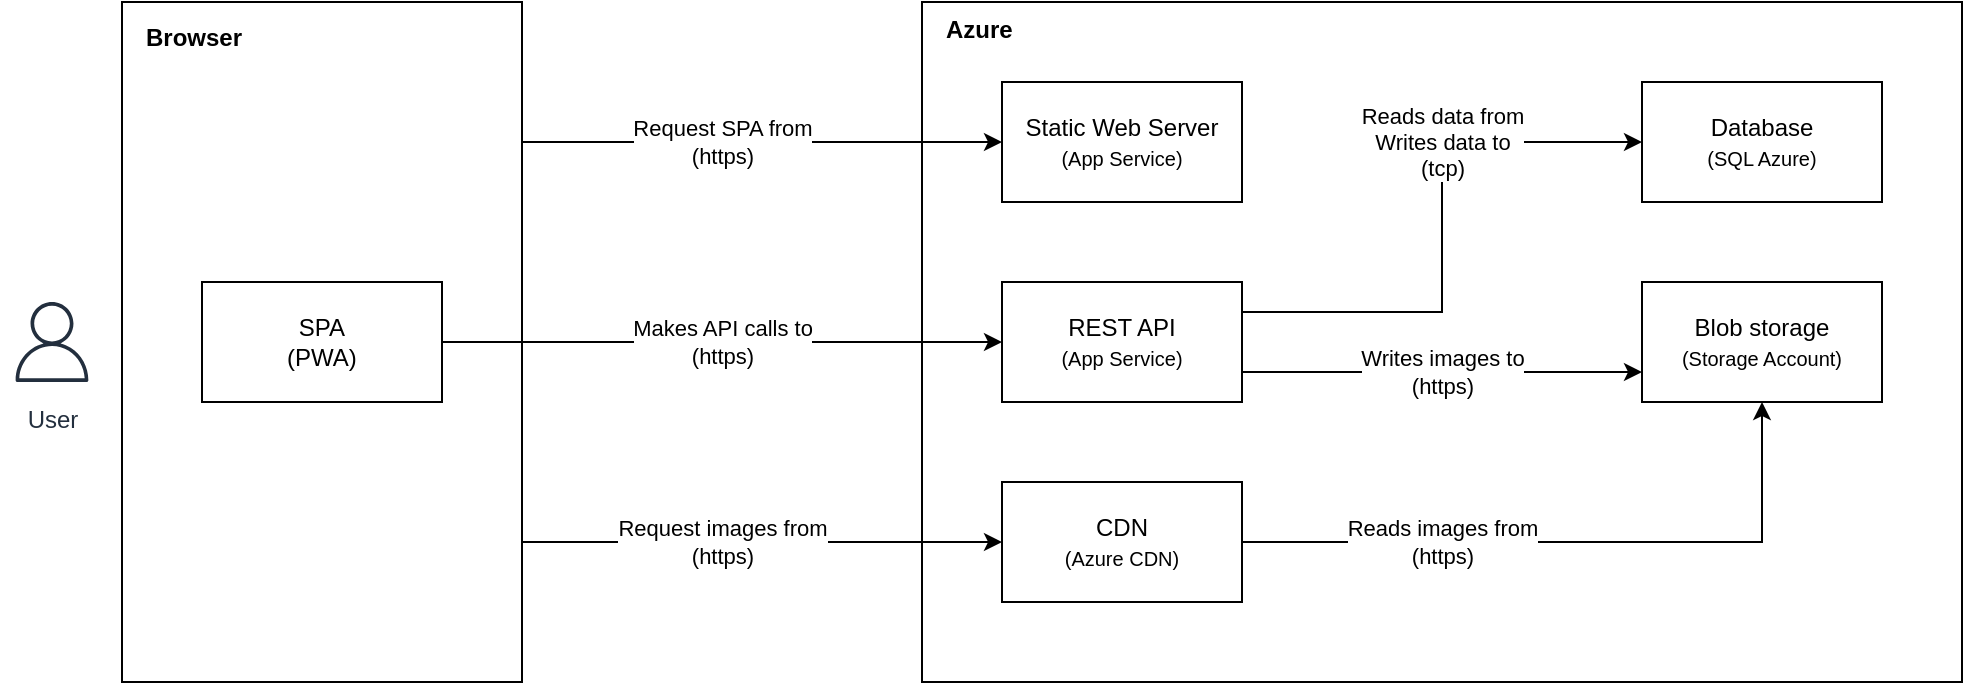 <mxfile version="20.2.3" type="device"><diagram id="XUK8JVPKhRmgs7JdHlXb" name="Architecture v1"><mxGraphModel dx="2266" dy="839" grid="1" gridSize="10" guides="1" tooltips="1" connect="1" arrows="1" fold="1" page="1" pageScale="1" pageWidth="1100" pageHeight="850" math="0" shadow="0"><root><mxCell id="0"/><mxCell id="1" parent="0"/><mxCell id="DhfIBblm05DHXaujqNXp-21" value="Azure" style="rounded=0;whiteSpace=wrap;html=1;fontSize=12;fillColor=none;align=left;verticalAlign=top;spacingLeft=10;fontStyle=1" vertex="1" parent="1"><mxGeometry x="280" y="120" width="520" height="340" as="geometry"/></mxCell><mxCell id="DhfIBblm05DHXaujqNXp-10" value="Request SPA from&lt;br&gt;(https)" style="edgeStyle=orthogonalEdgeStyle;rounded=0;orthogonalLoop=1;jettySize=auto;html=1;" edge="1" parent="1" source="DhfIBblm05DHXaujqNXp-5" target="DhfIBblm05DHXaujqNXp-9"><mxGeometry x="-0.167" relative="1" as="geometry"><Array as="points"><mxPoint x="130" y="190"/><mxPoint x="130" y="190"/></Array><mxPoint as="offset"/></mxGeometry></mxCell><mxCell id="DhfIBblm05DHXaujqNXp-14" value="Request images from&lt;br&gt;(https)" style="edgeStyle=orthogonalEdgeStyle;rounded=0;orthogonalLoop=1;jettySize=auto;html=1;entryX=0;entryY=0.5;entryDx=0;entryDy=0;" edge="1" parent="1" source="DhfIBblm05DHXaujqNXp-5" target="DhfIBblm05DHXaujqNXp-13"><mxGeometry x="-0.167" relative="1" as="geometry"><Array as="points"><mxPoint x="140" y="390"/><mxPoint x="140" y="390"/></Array><mxPoint as="offset"/></mxGeometry></mxCell><mxCell id="DhfIBblm05DHXaujqNXp-5" value="Browser" style="rounded=0;whiteSpace=wrap;html=1;align=left;verticalAlign=top;spacingLeft=10;spacingTop=4;fillColor=none;fontSize=12;fontStyle=1" vertex="1" parent="1"><mxGeometry x="-120" y="120" width="200" height="340" as="geometry"/></mxCell><mxCell id="DhfIBblm05DHXaujqNXp-1" value="User" style="sketch=0;outlineConnect=0;fontColor=#232F3E;gradientColor=none;strokeColor=#232F3E;fillColor=#ffffff;dashed=0;verticalLabelPosition=bottom;verticalAlign=top;align=center;html=1;fontSize=12;fontStyle=0;aspect=fixed;shape=mxgraph.aws4.resourceIcon;resIcon=mxgraph.aws4.user;" vertex="1" parent="1"><mxGeometry x="-180" y="265" width="50" height="50" as="geometry"/></mxCell><mxCell id="DhfIBblm05DHXaujqNXp-12" value="Reads data from&lt;br&gt;Writes data to&lt;br&gt;(tcp)" style="rounded=0;orthogonalLoop=1;jettySize=auto;html=1;entryX=0;entryY=0.5;entryDx=0;entryDy=0;edgeStyle=orthogonalEdgeStyle;exitX=1;exitY=0.25;exitDx=0;exitDy=0;" edge="1" parent="1" source="DhfIBblm05DHXaujqNXp-2" target="DhfIBblm05DHXaujqNXp-18"><mxGeometry x="0.298" relative="1" as="geometry"><mxPoint x="670" y="480" as="targetPoint"/><Array as="points"><mxPoint x="540" y="275"/><mxPoint x="540" y="190"/></Array><mxPoint as="offset"/></mxGeometry></mxCell><mxCell id="DhfIBblm05DHXaujqNXp-19" value="Writes images to&lt;br&gt;(https)" style="rounded=0;orthogonalLoop=1;jettySize=auto;html=1;entryX=0;entryY=0.75;entryDx=0;entryDy=0;exitX=1;exitY=0.75;exitDx=0;exitDy=0;" edge="1" parent="1" source="DhfIBblm05DHXaujqNXp-2" target="DhfIBblm05DHXaujqNXp-17"><mxGeometry relative="1" as="geometry"><mxPoint as="offset"/></mxGeometry></mxCell><mxCell id="DhfIBblm05DHXaujqNXp-2" value="REST API&lt;br&gt;&lt;font style=&quot;font-size: 10px;&quot;&gt;(App Service)&lt;/font&gt;" style="rounded=0;whiteSpace=wrap;html=1;" vertex="1" parent="1"><mxGeometry x="320" y="260" width="120" height="60" as="geometry"/></mxCell><mxCell id="DhfIBblm05DHXaujqNXp-3" value="Makes API calls to&lt;br&gt;(https)" style="edgeStyle=orthogonalEdgeStyle;rounded=0;orthogonalLoop=1;jettySize=auto;html=1;exitX=1;exitY=0.5;exitDx=0;exitDy=0;" edge="1" parent="1" source="DhfIBblm05DHXaujqNXp-4" target="DhfIBblm05DHXaujqNXp-2"><mxGeometry relative="1" as="geometry"><mxPoint as="offset"/></mxGeometry></mxCell><mxCell id="DhfIBblm05DHXaujqNXp-4" value="SPA&lt;br&gt;(PWA)" style="rounded=0;whiteSpace=wrap;html=1;" vertex="1" parent="1"><mxGeometry x="-80" y="260" width="120" height="60" as="geometry"/></mxCell><mxCell id="DhfIBblm05DHXaujqNXp-9" value="Static Web Server&lt;br&gt;&lt;font style=&quot;font-size: 10px;&quot;&gt;(App Service)&lt;/font&gt;" style="rounded=0;whiteSpace=wrap;html=1;fillColor=none;" vertex="1" parent="1"><mxGeometry x="320" y="160" width="120" height="60" as="geometry"/></mxCell><mxCell id="DhfIBblm05DHXaujqNXp-20" value="Reads images from&lt;br&gt;(https)" style="rounded=0;orthogonalLoop=1;jettySize=auto;html=1;entryX=0.5;entryY=1;entryDx=0;entryDy=0;edgeStyle=orthogonalEdgeStyle;" edge="1" parent="1" source="DhfIBblm05DHXaujqNXp-13" target="DhfIBblm05DHXaujqNXp-17"><mxGeometry x="-0.394" relative="1" as="geometry"><mxPoint as="offset"/></mxGeometry></mxCell><mxCell id="DhfIBblm05DHXaujqNXp-13" value="CDN&lt;br&gt;&lt;font style=&quot;font-size: 10px;&quot;&gt;(Azure CDN)&lt;/font&gt;" style="rounded=0;whiteSpace=wrap;html=1;fillColor=none;" vertex="1" parent="1"><mxGeometry x="320" y="360" width="120" height="60" as="geometry"/></mxCell><mxCell id="DhfIBblm05DHXaujqNXp-17" value="Blob storage&lt;br&gt;&lt;font style=&quot;font-size: 10px;&quot;&gt;(Storage Account)&lt;/font&gt;" style="rounded=0;whiteSpace=wrap;html=1;fillColor=none;" vertex="1" parent="1"><mxGeometry x="640" y="260" width="120" height="60" as="geometry"/></mxCell><mxCell id="DhfIBblm05DHXaujqNXp-18" value="Database&lt;br&gt;&lt;font style=&quot;font-size: 10px;&quot;&gt;(SQL Azure)&lt;/font&gt;" style="rounded=0;whiteSpace=wrap;html=1;fillColor=none;" vertex="1" parent="1"><mxGeometry x="640" y="160" width="120" height="60" as="geometry"/></mxCell></root></mxGraphModel></diagram></mxfile>